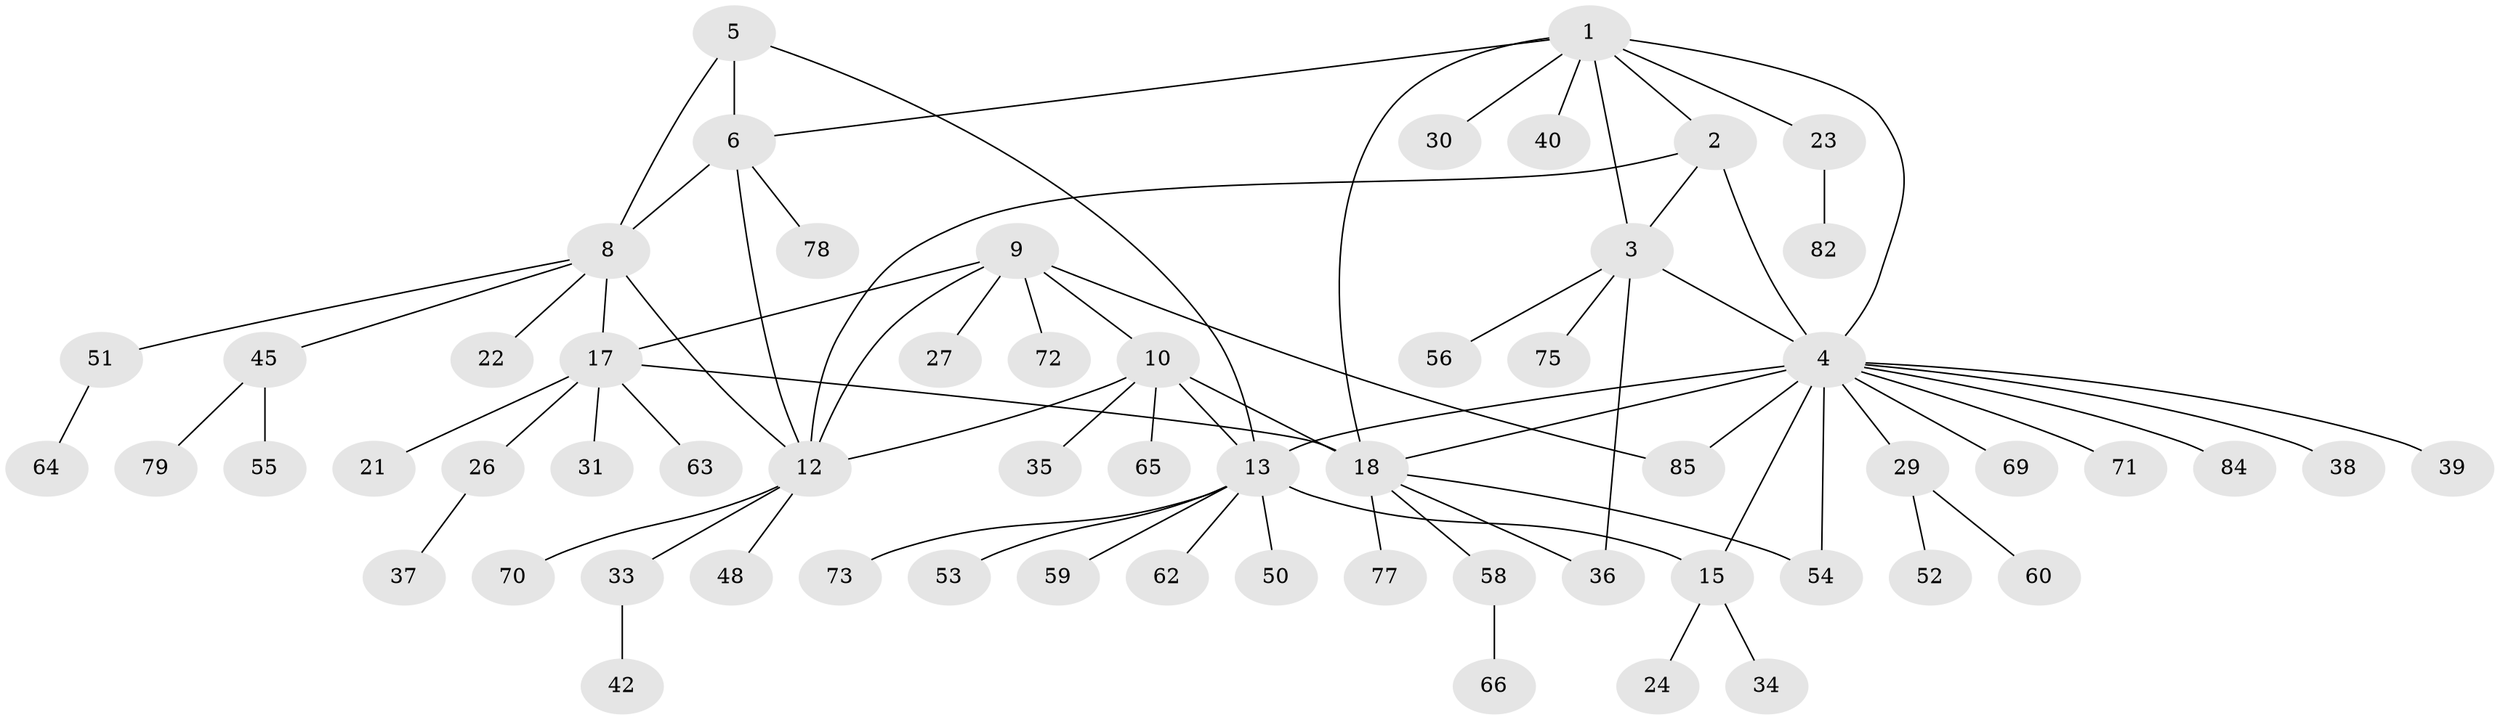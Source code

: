// original degree distribution, {9: 0.023529411764705882, 5: 0.03529411764705882, 7: 0.03529411764705882, 10: 0.023529411764705882, 4: 0.058823529411764705, 3: 0.08235294117647059, 8: 0.011764705882352941, 6: 0.058823529411764705, 1: 0.5529411764705883, 2: 0.11764705882352941}
// Generated by graph-tools (version 1.1) at 2025/42/03/06/25 10:42:10]
// undirected, 61 vertices, 77 edges
graph export_dot {
graph [start="1"]
  node [color=gray90,style=filled];
  1 [super="+32"];
  2 [super="+46"];
  3 [super="+68"];
  4 [super="+14"];
  5 [super="+7"];
  6 [super="+28"];
  8 [super="+47"];
  9 [super="+11"];
  10 [super="+41"];
  12 [super="+57"];
  13 [super="+16"];
  15 [super="+25"];
  17 [super="+19"];
  18 [super="+20"];
  21;
  22;
  23 [super="+43"];
  24;
  26 [super="+44"];
  27;
  29 [super="+74"];
  30;
  31;
  33 [super="+76"];
  34;
  35 [super="+61"];
  36;
  37;
  38 [super="+49"];
  39;
  40;
  42;
  45 [super="+83"];
  48;
  50;
  51 [super="+67"];
  52;
  53;
  54;
  55;
  56 [super="+81"];
  58;
  59;
  60;
  62;
  63;
  64;
  65;
  66;
  69;
  70;
  71;
  72;
  73;
  75;
  77 [super="+80"];
  78;
  79;
  82;
  84;
  85;
  1 -- 2;
  1 -- 3;
  1 -- 4;
  1 -- 6;
  1 -- 23;
  1 -- 30;
  1 -- 40;
  1 -- 18;
  2 -- 3;
  2 -- 4;
  2 -- 12;
  3 -- 4;
  3 -- 36;
  3 -- 56;
  3 -- 75;
  4 -- 38;
  4 -- 39;
  4 -- 54;
  4 -- 69;
  4 -- 84;
  4 -- 85;
  4 -- 18;
  4 -- 29;
  4 -- 71;
  4 -- 13 [weight=2];
  4 -- 15;
  5 -- 6 [weight=2];
  5 -- 8 [weight=2];
  5 -- 13;
  6 -- 8;
  6 -- 78;
  6 -- 12;
  8 -- 12;
  8 -- 22;
  8 -- 45;
  8 -- 17;
  8 -- 51;
  9 -- 10 [weight=2];
  9 -- 12 [weight=2];
  9 -- 72;
  9 -- 85;
  9 -- 27;
  9 -- 17;
  10 -- 12;
  10 -- 13;
  10 -- 35;
  10 -- 65;
  10 -- 18;
  12 -- 33;
  12 -- 48;
  12 -- 70;
  13 -- 15 [weight=2];
  13 -- 50;
  13 -- 53;
  13 -- 62;
  13 -- 73;
  13 -- 59;
  15 -- 24;
  15 -- 34;
  17 -- 18 [weight=4];
  17 -- 21;
  17 -- 31;
  17 -- 63;
  17 -- 26;
  18 -- 54;
  18 -- 36;
  18 -- 58;
  18 -- 77;
  23 -- 82;
  26 -- 37;
  29 -- 52;
  29 -- 60;
  33 -- 42;
  45 -- 55;
  45 -- 79;
  51 -- 64;
  58 -- 66;
}
